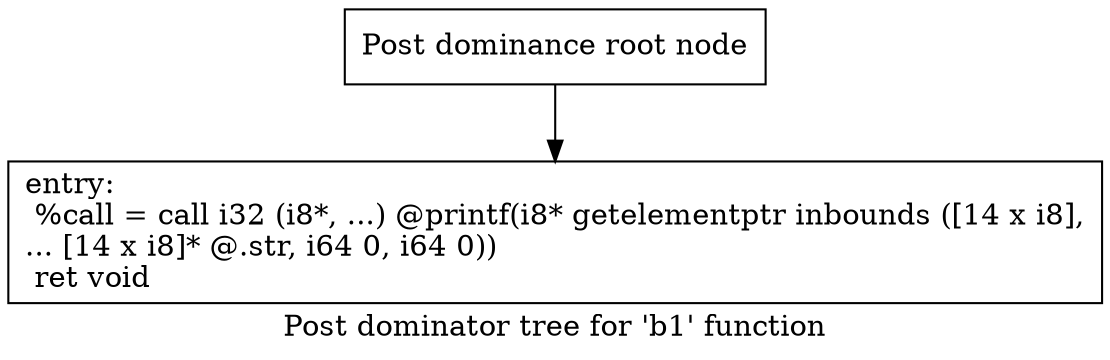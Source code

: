 digraph "Post dominator tree for 'b1' function" {
	label="Post dominator tree for 'b1' function";

	Node0x25dc460 [shape=record,label="{Post dominance root node}"];
	Node0x25dc460 -> Node0x25dc8b0;
	Node0x25dc8b0 [shape=record,label="{entry:\l  %call = call i32 (i8*, ...) @printf(i8* getelementptr inbounds ([14 x i8],\l... [14 x i8]* @.str, i64 0, i64 0))\l  ret void\l}"];
}
